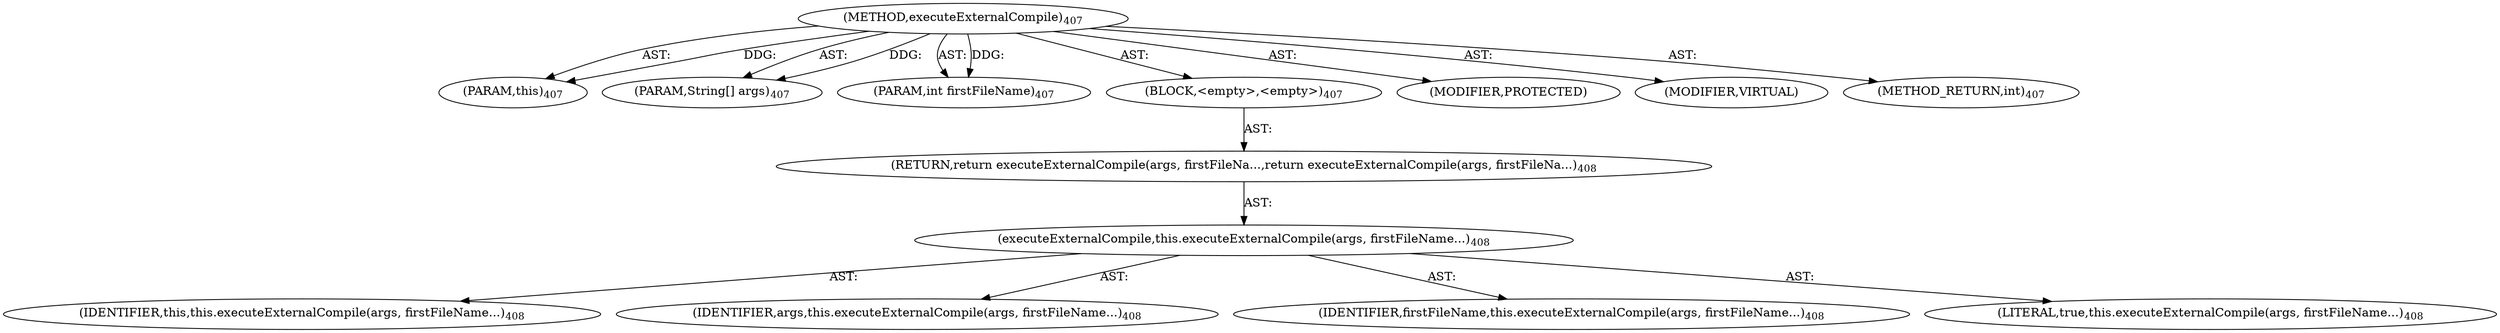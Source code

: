 digraph "executeExternalCompile" {  
"111669149707" [label = <(METHOD,executeExternalCompile)<SUB>407</SUB>> ]
"115964116999" [label = <(PARAM,this)<SUB>407</SUB>> ]
"115964117013" [label = <(PARAM,String[] args)<SUB>407</SUB>> ]
"115964117014" [label = <(PARAM,int firstFileName)<SUB>407</SUB>> ]
"25769803829" [label = <(BLOCK,&lt;empty&gt;,&lt;empty&gt;)<SUB>407</SUB>> ]
"146028888073" [label = <(RETURN,return executeExternalCompile(args, firstFileNa...,return executeExternalCompile(args, firstFileNa...)<SUB>408</SUB>> ]
"30064771372" [label = <(executeExternalCompile,this.executeExternalCompile(args, firstFileName...)<SUB>408</SUB>> ]
"68719476753" [label = <(IDENTIFIER,this,this.executeExternalCompile(args, firstFileName...)<SUB>408</SUB>> ]
"68719476951" [label = <(IDENTIFIER,args,this.executeExternalCompile(args, firstFileName...)<SUB>408</SUB>> ]
"68719476952" [label = <(IDENTIFIER,firstFileName,this.executeExternalCompile(args, firstFileName...)<SUB>408</SUB>> ]
"90194313275" [label = <(LITERAL,true,this.executeExternalCompile(args, firstFileName...)<SUB>408</SUB>> ]
"133143986222" [label = <(MODIFIER,PROTECTED)> ]
"133143986223" [label = <(MODIFIER,VIRTUAL)> ]
"128849018891" [label = <(METHOD_RETURN,int)<SUB>407</SUB>> ]
  "111669149707" -> "115964116999"  [ label = "AST: "] 
  "111669149707" -> "115964117013"  [ label = "AST: "] 
  "111669149707" -> "115964117014"  [ label = "AST: "] 
  "111669149707" -> "25769803829"  [ label = "AST: "] 
  "111669149707" -> "133143986222"  [ label = "AST: "] 
  "111669149707" -> "133143986223"  [ label = "AST: "] 
  "111669149707" -> "128849018891"  [ label = "AST: "] 
  "25769803829" -> "146028888073"  [ label = "AST: "] 
  "146028888073" -> "30064771372"  [ label = "AST: "] 
  "30064771372" -> "68719476753"  [ label = "AST: "] 
  "30064771372" -> "68719476951"  [ label = "AST: "] 
  "30064771372" -> "68719476952"  [ label = "AST: "] 
  "30064771372" -> "90194313275"  [ label = "AST: "] 
  "111669149707" -> "115964116999"  [ label = "DDG: "] 
  "111669149707" -> "115964117013"  [ label = "DDG: "] 
  "111669149707" -> "115964117014"  [ label = "DDG: "] 
}
